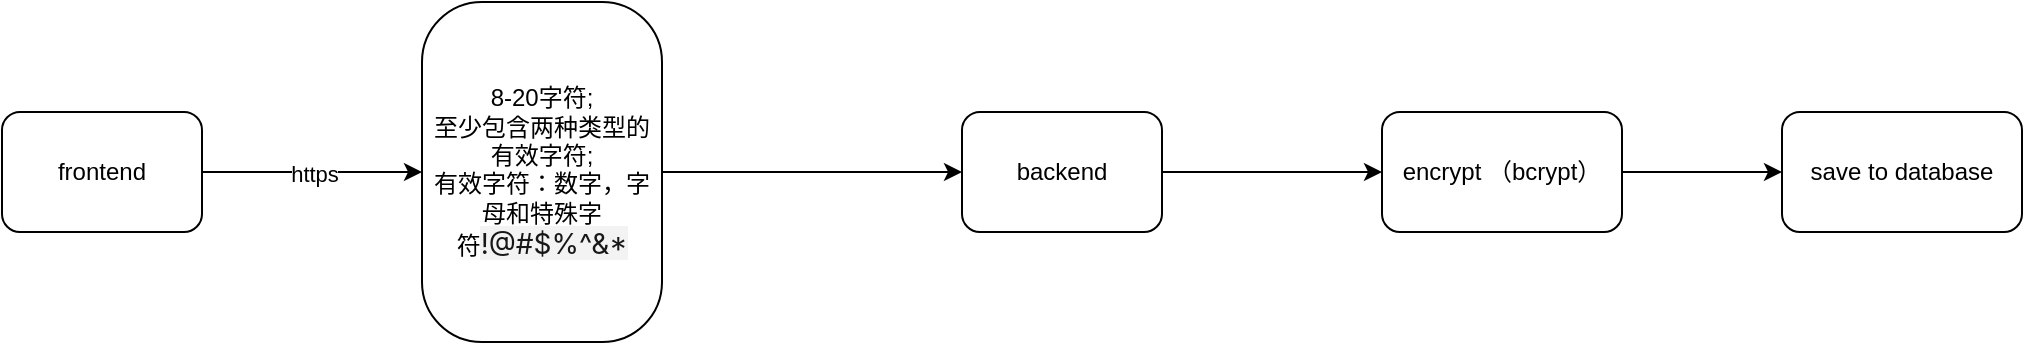 <mxfile version="26.1.0">
  <diagram name="Page-1" id="_lnY_Vom8N968X2jT9b4">
    <mxGraphModel dx="2924" dy="1098" grid="1" gridSize="10" guides="1" tooltips="1" connect="1" arrows="1" fold="1" page="1" pageScale="1" pageWidth="850" pageHeight="1100" math="0" shadow="0">
      <root>
        <mxCell id="0" />
        <mxCell id="1" parent="0" />
        <mxCell id="kavnt-JneBNQBCjQznNA-11" value="" style="edgeStyle=orthogonalEdgeStyle;rounded=0;orthogonalLoop=1;jettySize=auto;html=1;" edge="1" parent="1" source="kavnt-JneBNQBCjQznNA-1" target="kavnt-JneBNQBCjQznNA-10">
          <mxGeometry relative="1" as="geometry" />
        </mxCell>
        <mxCell id="kavnt-JneBNQBCjQznNA-14" value="https" style="edgeLabel;html=1;align=center;verticalAlign=middle;resizable=0;points=[];" vertex="1" connectable="0" parent="kavnt-JneBNQBCjQznNA-11">
          <mxGeometry x="0.018" y="-1" relative="1" as="geometry">
            <mxPoint as="offset" />
          </mxGeometry>
        </mxCell>
        <mxCell id="kavnt-JneBNQBCjQznNA-1" value="frontend" style="rounded=1;whiteSpace=wrap;html=1;" vertex="1" parent="1">
          <mxGeometry x="-400" y="200" width="100" height="60" as="geometry" />
        </mxCell>
        <mxCell id="kavnt-JneBNQBCjQznNA-7" value="" style="edgeStyle=orthogonalEdgeStyle;rounded=0;orthogonalLoop=1;jettySize=auto;html=1;" edge="1" parent="1" source="kavnt-JneBNQBCjQznNA-3" target="kavnt-JneBNQBCjQznNA-6">
          <mxGeometry relative="1" as="geometry" />
        </mxCell>
        <mxCell id="kavnt-JneBNQBCjQznNA-3" value="backend" style="rounded=1;whiteSpace=wrap;html=1;" vertex="1" parent="1">
          <mxGeometry x="80" y="200" width="100" height="60" as="geometry" />
        </mxCell>
        <mxCell id="kavnt-JneBNQBCjQznNA-9" value="" style="edgeStyle=orthogonalEdgeStyle;rounded=0;orthogonalLoop=1;jettySize=auto;html=1;" edge="1" parent="1" source="kavnt-JneBNQBCjQznNA-6" target="kavnt-JneBNQBCjQznNA-8">
          <mxGeometry relative="1" as="geometry" />
        </mxCell>
        <mxCell id="kavnt-JneBNQBCjQznNA-6" value="encrypt （bcrypt）" style="whiteSpace=wrap;html=1;rounded=1;" vertex="1" parent="1">
          <mxGeometry x="290" y="200" width="120" height="60" as="geometry" />
        </mxCell>
        <mxCell id="kavnt-JneBNQBCjQznNA-8" value="save to database" style="whiteSpace=wrap;html=1;rounded=1;" vertex="1" parent="1">
          <mxGeometry x="490" y="200" width="120" height="60" as="geometry" />
        </mxCell>
        <mxCell id="kavnt-JneBNQBCjQznNA-13" style="edgeStyle=orthogonalEdgeStyle;rounded=0;orthogonalLoop=1;jettySize=auto;html=1;exitX=1;exitY=0.5;exitDx=0;exitDy=0;entryX=0;entryY=0.5;entryDx=0;entryDy=0;" edge="1" parent="1" source="kavnt-JneBNQBCjQznNA-10" target="kavnt-JneBNQBCjQznNA-3">
          <mxGeometry relative="1" as="geometry" />
        </mxCell>
        <mxCell id="kavnt-JneBNQBCjQznNA-10" value="8-20字符;&lt;div&gt;至少包含两种类型的有效字符;&lt;br&gt;&lt;div&gt;有效字符：数字，字母和特殊字符&lt;span style=&quot;background-color: rgb(243, 243, 243); color: rgba(0, 0, 0, 0.9); font-family: &amp;quot;PingFang SC&amp;quot;, -apple-system, BlinkMacSystemFont, &amp;quot;Segoe UI&amp;quot;, Roboto, Ubuntu, &amp;quot;Helvetica Neue&amp;quot;, Helvetica, Arial, &amp;quot;Hiragino Sans GB&amp;quot;, &amp;quot;Microsoft YaHei UI&amp;quot;, &amp;quot;Microsoft YaHei&amp;quot;, &amp;quot;Source Han Sans CN&amp;quot;, sans-serif; font-size: 14px; text-align: left;&quot;&gt;!@#$%^&amp;amp;*&lt;/span&gt;&lt;/div&gt;&lt;/div&gt;" style="whiteSpace=wrap;html=1;rounded=1;arcSize=25;" vertex="1" parent="1">
          <mxGeometry x="-190" y="145" width="120" height="170" as="geometry" />
        </mxCell>
      </root>
    </mxGraphModel>
  </diagram>
</mxfile>
